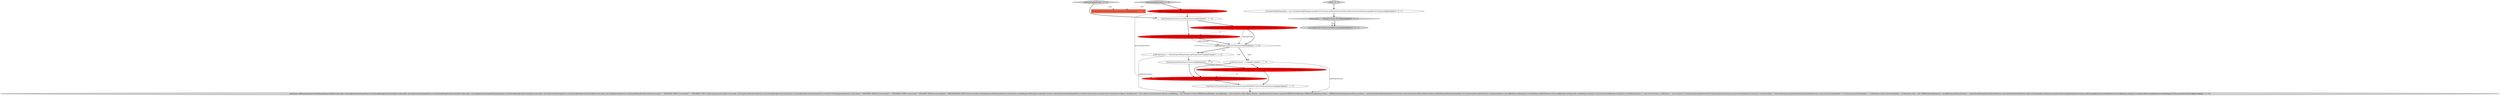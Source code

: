 digraph {
4 [style = filled, label = "dropTarget.addDropListener(new DropTargetAdapter(){@Override public void dragEnter(DropTargetEvent event){handleDragEvent(event)}@Override public void dragLeave(DropTargetEvent event){handleDragEvent(event)}@Override public void dragOperationChanged(DropTargetEvent event){handleDragEvent(event)}@Override public void dragOver(DropTargetEvent event){handleDragEvent(event)}@Override public void drop(DropTargetEvent event){handleDragEvent(event)if (event.detail == DND.DROP_MOVE || event.detail == DND.DROP_COPY) {dropColumns(event)}}@Override public void dropAccept(DropTargetEvent event){handleDragEvent(event)}private void handleDragEvent(DropTargetEvent event){if (!isDropSupported(event)) {event.detail = DND.DROP_NONE}{if (event.detail == DND.DROP_NONE) {event.detail = DND.DROP_MOVE}}event.feedback = DND.FEEDBACK_SELECT}private boolean isDropSupported(DropTargetEvent event){return true}@SuppressWarnings(\"unchecked\") private void dropColumns(DropTargetEvent event){if (!(event.data instanceof List)) {return}List<Object> dropElements = (List<Object>)event.dataList<String> newBindings = new ArrayList<>()List<DBDAttributeBinding> movedBindings = new ArrayList<>()for (Object element : dropElements){if (element instanceof DBDAttributeBinding) {DBDAttributeBinding binding = (DBDAttributeBinding)elementString attrName = getAttributeBindingName(binding)if (ArrayUtils.contains(container.getResultSetController().getModel().getAttributes(),binding)) {if (container.getGroupAttributes().contains(attrName)) {movedBindings.add(binding)}}{newBindings.add(attrName)}}}if (movedBindings.isEmpty() && newBindings.isEmpty()) {return}if (!movedBindings.isEmpty()) {if (gridDropListeners != null) {}List<String> curAttributes = new ArrayList<>(container.getGroupAttributes())if (!(presentation.getControl() instanceof Spreadsheet)) {return}int overColumnIndex = ((Spreadsheet)presentationControl).getColumnIndex(event.x,event.y)if (overColumnIndex < 0) {return}if (overColumnIndex >= curAttributes.size()) {overColumnIndex = curAttributes.size() - 1}for (DBDAttributeBinding mb : movedBindings){String attrName = getAttributeBindingName(mb)curAttributes.remove(attrName)curAttributes.add(overColumnIndex,attrName)}container.clearGroupingAttributes()container.addGroupingAttributes(curAttributes)}if (!newBindings.isEmpty()) {container.addGroupingAttributes(newBindings)}UIUtils.asyncExec(null)}})@@@15@@@['1', '1', '0']", fillcolor = lightgray, shape = ellipse image = "AAA0AAABBB1BBB"];
11 [style = filled, label = "Object oldDropTarget = presentationControl.getData(DND.DROP_TARGET_KEY)@@@5@@@['0', '1', '0']", fillcolor = red, shape = ellipse image = "AAA1AAABBB2BBB"];
3 [style = filled, label = "registerDragAndDrop['1', '0', '0']", fillcolor = lightgray, shape = diamond image = "AAA0AAABBB1BBB"];
14 [style = filled, label = "registerDragAndDrop['0', '1', '0']", fillcolor = lightgray, shape = diamond image = "AAA0AAABBB2BBB"];
10 [style = filled, label = "@NotNull IResultSetPresentation presentation@@@2@@@['1', '1', '0']", fillcolor = tomato, shape = box image = "AAA0AAABBB1BBB"];
12 [style = filled, label = "Control presentationControl = presentation.getControl()@@@3@@@['0', '1', '0']", fillcolor = red, shape = ellipse image = "AAA1AAABBB2BBB"];
9 [style = filled, label = "dropTarget.setTransfer(LightGrid.GridColumnTransfer.INSTANCE,TextTransfer.getInstance())@@@14@@@['1', '1', '0']", fillcolor = white, shape = ellipse image = "AAA0AAABBB1BBB"];
0 [style = filled, label = "DropTarget dropTarget = new DropTarget(presentation.getControl(),DND.DROP_MOVE | DND.DROP_COPY)@@@12@@@['1', '0', '0']", fillcolor = red, shape = ellipse image = "AAA1AAABBB1BBB"];
13 [style = filled, label = "DropTarget dropTarget = new DropTarget(presentationControl,DND.DROP_MOVE | DND.DROP_COPY)@@@13@@@['0', '1', '0']", fillcolor = red, shape = ellipse image = "AAA1AAABBB2BBB"];
2 [style = filled, label = "gridDropListeners = ((DropTarget)oldDropTarget).getDropListeners()@@@7@@@['1', '1', '0']", fillcolor = white, shape = ellipse image = "AAA0AAABBB1BBB"];
6 [style = filled, label = "oldDropTarget instanceof DropTarget@@@6@@@['1', '1', '0']", fillcolor = white, shape = diamond image = "AAA0AAABBB1BBB"];
8 [style = filled, label = "gridDropListeners = null@@@11@@@['1', '1', '0']", fillcolor = white, shape = ellipse image = "AAA0AAABBB1BBB"];
17 [style = filled, label = "GroupingConfigDialog dialog = new GroupingConfigDialog(groupingResultsContainer.getResultSetController().getControl().getShell(),groupingResultsContainer)@@@3@@@['0', '0', '1']", fillcolor = white, shape = ellipse image = "AAA0AAABBB3BBB"];
18 [style = filled, label = "groupingResultsContainer.rebuildGrouping()@@@6@@@['0', '0', '1']", fillcolor = lightgray, shape = ellipse image = "AAA0AAABBB3BBB"];
16 [style = filled, label = "run['0', '0', '1']", fillcolor = lightgray, shape = diamond image = "AAA0AAABBB3BBB"];
1 [style = filled, label = "Object oldDropTarget = presentation.getControl().getData(DND.DROP_TARGET_KEY)@@@4@@@['1', '0', '0']", fillcolor = red, shape = ellipse image = "AAA1AAABBB1BBB"];
7 [style = filled, label = "((DropTarget)oldDropTarget).dispose()@@@8@@@['1', '1', '0']", fillcolor = white, shape = ellipse image = "AAA0AAABBB1BBB"];
15 [style = filled, label = "dialog.open() == IDialogConstants.OK_ID@@@4@@@['0', '0', '1']", fillcolor = lightgray, shape = diamond image = "AAA0AAABBB3BBB"];
5 [style = filled, label = "final DropTargetListener(( gridDropListeners@@@4@@@['1', '1', '0']", fillcolor = white, shape = ellipse image = "AAA0AAABBB1BBB"];
7->13 [style = bold, label=""];
0->9 [style = bold, label=""];
8->4 [style = solid, label="gridDropListeners"];
12->5 [style = bold, label=""];
1->6 [style = solid, label="oldDropTarget"];
9->4 [style = bold, label=""];
11->6 [style = bold, label=""];
3->10 [style = dotted, label="true"];
15->18 [style = dotted, label="true"];
7->0 [style = bold, label=""];
12->13 [style = solid, label="presentationControl"];
16->17 [style = bold, label=""];
15->18 [style = bold, label=""];
14->10 [style = dotted, label="true"];
6->2 [style = bold, label=""];
8->0 [style = bold, label=""];
5->1 [style = bold, label=""];
3->5 [style = bold, label=""];
1->6 [style = bold, label=""];
6->2 [style = dotted, label="true"];
6->8 [style = dotted, label="false"];
1->11 [style = dashed, label="0"];
14->12 [style = bold, label=""];
0->13 [style = dashed, label="0"];
6->8 [style = bold, label=""];
11->6 [style = solid, label="oldDropTarget"];
17->15 [style = bold, label=""];
6->7 [style = dotted, label="true"];
5->11 [style = bold, label=""];
13->9 [style = bold, label=""];
2->7 [style = bold, label=""];
2->4 [style = solid, label="gridDropListeners"];
8->13 [style = bold, label=""];
}
